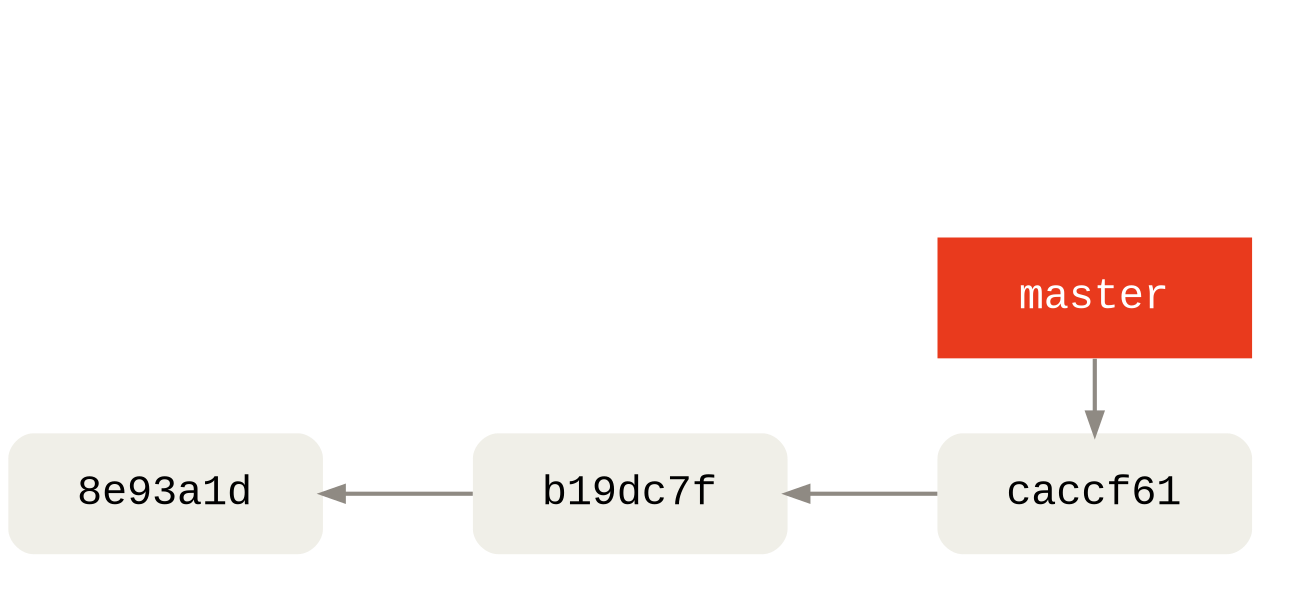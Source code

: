 digraph Git {
  bgcolor="transparent"

  rankdir=LR
  ranksep=1
  nodesep=.5

  edge [color="#8f8a83"
        penwidth=2
        dir="back"]
  node [shape=box
        fontname="Menlo, Monaco, Consolas, Lucida Console, Courier New, monospace"
        fontsize=20
        margin=".45,.25"
        width=2.1
        penwidth=0]

  node [style="rounded,filled"
        fillcolor="#f0efe8"]
  A [label="8e93a1d"]
  B [label="b19dc7f"]
  C [label="caccf61"]

  node [style="filled"
        fontcolor="#ffffff"
        fillcolor="#e93a1d"]
  A -> B -> C

  subgraph cluster_master {
    style=invis
    // Hide, but make node occupy space.
    HEAD [style=invis]
    {
      rank=same
      C -> master
      master -> HEAD [style=invis]
    }
  }
}
